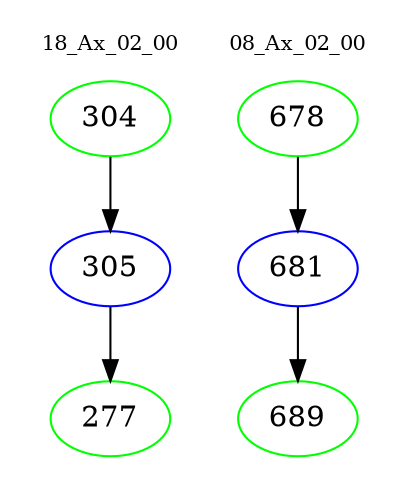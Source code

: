 digraph{
subgraph cluster_0 {
color = white
label = "18_Ax_02_00";
fontsize=10;
T0_304 [label="304", color="green"]
T0_304 -> T0_305 [color="black"]
T0_305 [label="305", color="blue"]
T0_305 -> T0_277 [color="black"]
T0_277 [label="277", color="green"]
}
subgraph cluster_1 {
color = white
label = "08_Ax_02_00";
fontsize=10;
T1_678 [label="678", color="green"]
T1_678 -> T1_681 [color="black"]
T1_681 [label="681", color="blue"]
T1_681 -> T1_689 [color="black"]
T1_689 [label="689", color="green"]
}
}
